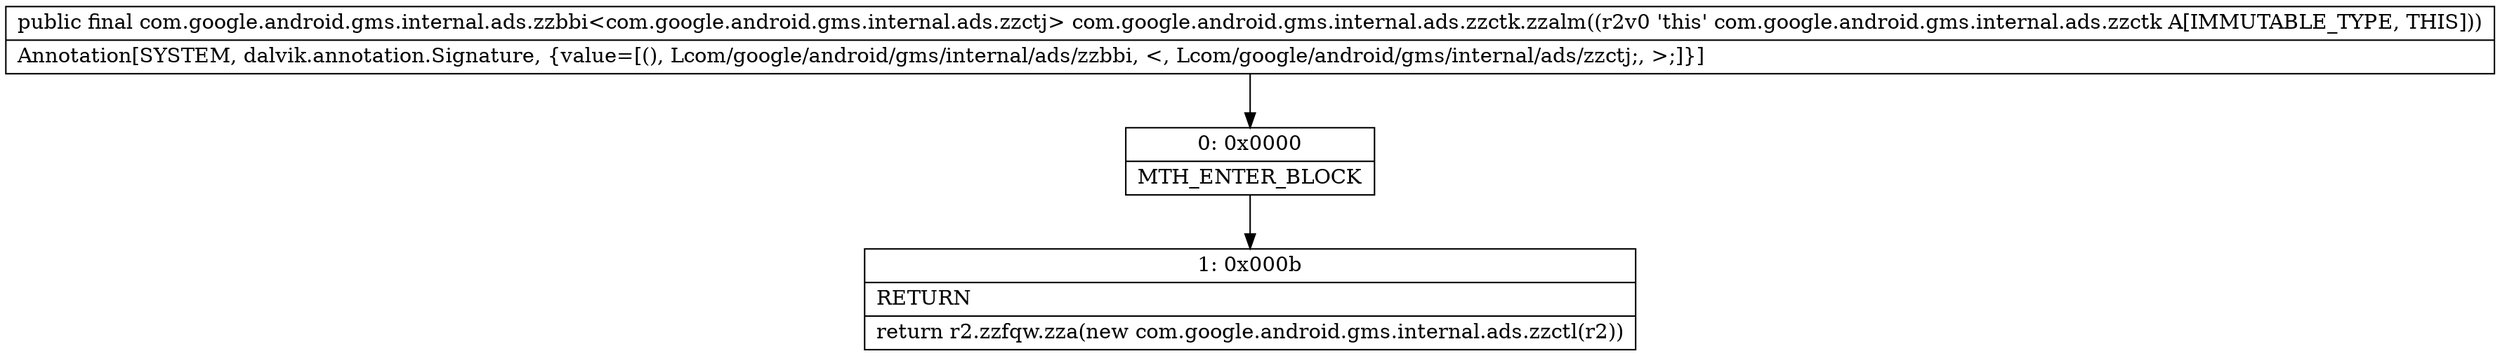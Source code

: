 digraph "CFG forcom.google.android.gms.internal.ads.zzctk.zzalm()Lcom\/google\/android\/gms\/internal\/ads\/zzbbi;" {
Node_0 [shape=record,label="{0\:\ 0x0000|MTH_ENTER_BLOCK\l}"];
Node_1 [shape=record,label="{1\:\ 0x000b|RETURN\l|return r2.zzfqw.zza(new com.google.android.gms.internal.ads.zzctl(r2))\l}"];
MethodNode[shape=record,label="{public final com.google.android.gms.internal.ads.zzbbi\<com.google.android.gms.internal.ads.zzctj\> com.google.android.gms.internal.ads.zzctk.zzalm((r2v0 'this' com.google.android.gms.internal.ads.zzctk A[IMMUTABLE_TYPE, THIS]))  | Annotation[SYSTEM, dalvik.annotation.Signature, \{value=[(), Lcom\/google\/android\/gms\/internal\/ads\/zzbbi, \<, Lcom\/google\/android\/gms\/internal\/ads\/zzctj;, \>;]\}]\l}"];
MethodNode -> Node_0;
Node_0 -> Node_1;
}

